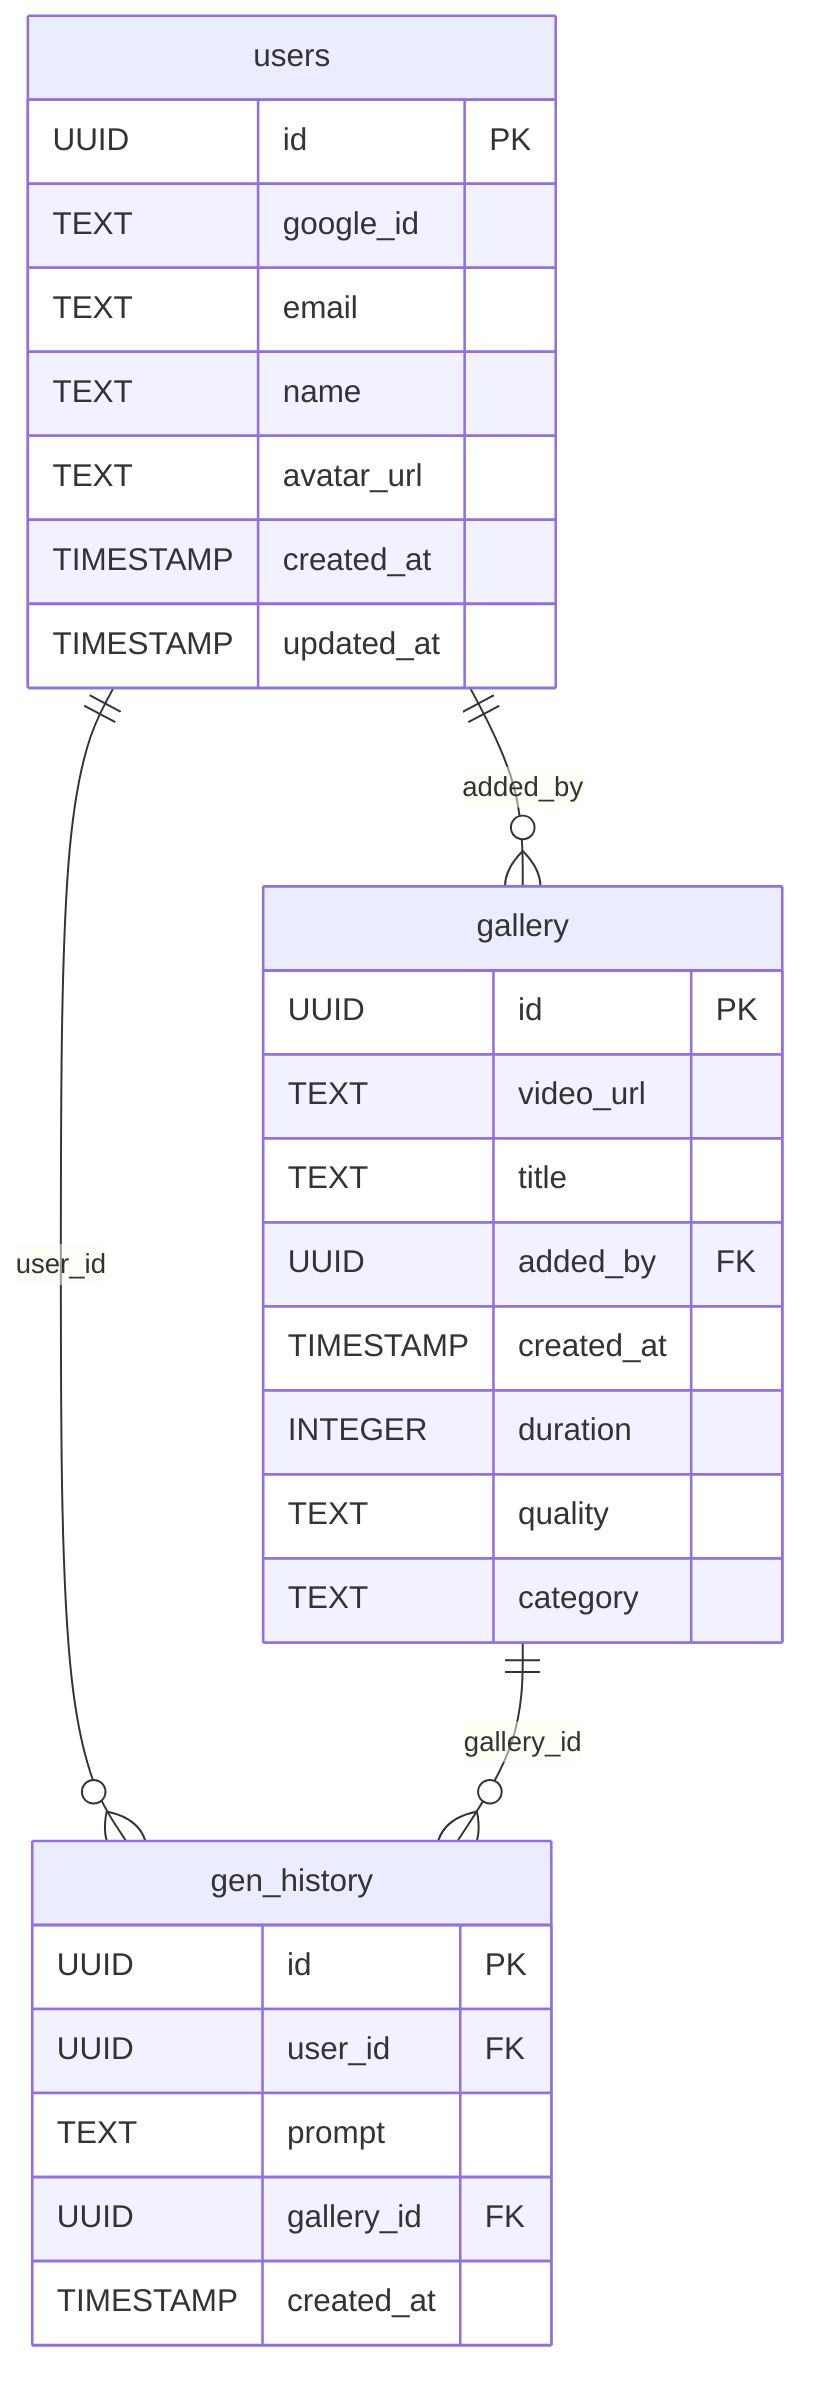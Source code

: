 erDiagram
    users {
        UUID id PK
        TEXT google_id
        TEXT email
        TEXT name
        TEXT avatar_url
        TIMESTAMP created_at
        TIMESTAMP updated_at
    }

    gallery {
        UUID id PK
        TEXT video_url
        TEXT title
        UUID added_by FK
        TIMESTAMP created_at
        INTEGER duration
        TEXT quality
        TEXT category
    }

    gen_history {
        UUID id PK
        UUID user_id FK
        TEXT prompt
        UUID gallery_id FK
        TIMESTAMP created_at
    }

    users ||--o{ gallery : "added_by"
    users ||--o{ gen_history : "user_id"
    gallery ||--o{ gen_history : "gallery_id"
